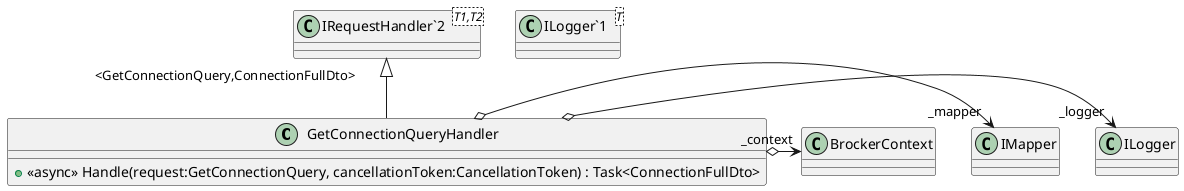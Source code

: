 @startuml
class GetConnectionQueryHandler {
    + <<async>> Handle(request:GetConnectionQuery, cancellationToken:CancellationToken) : Task<ConnectionFullDto>
}
class "ILogger`1"<T> {
}
class "IRequestHandler`2"<T1,T2> {
}
"IRequestHandler`2" "<GetConnectionQuery,ConnectionFullDto>" <|-- GetConnectionQueryHandler
GetConnectionQueryHandler o-> "_logger" ILogger
GetConnectionQueryHandler o-> "_mapper" IMapper
GetConnectionQueryHandler o-> "_context" BrockerContext
@enduml
